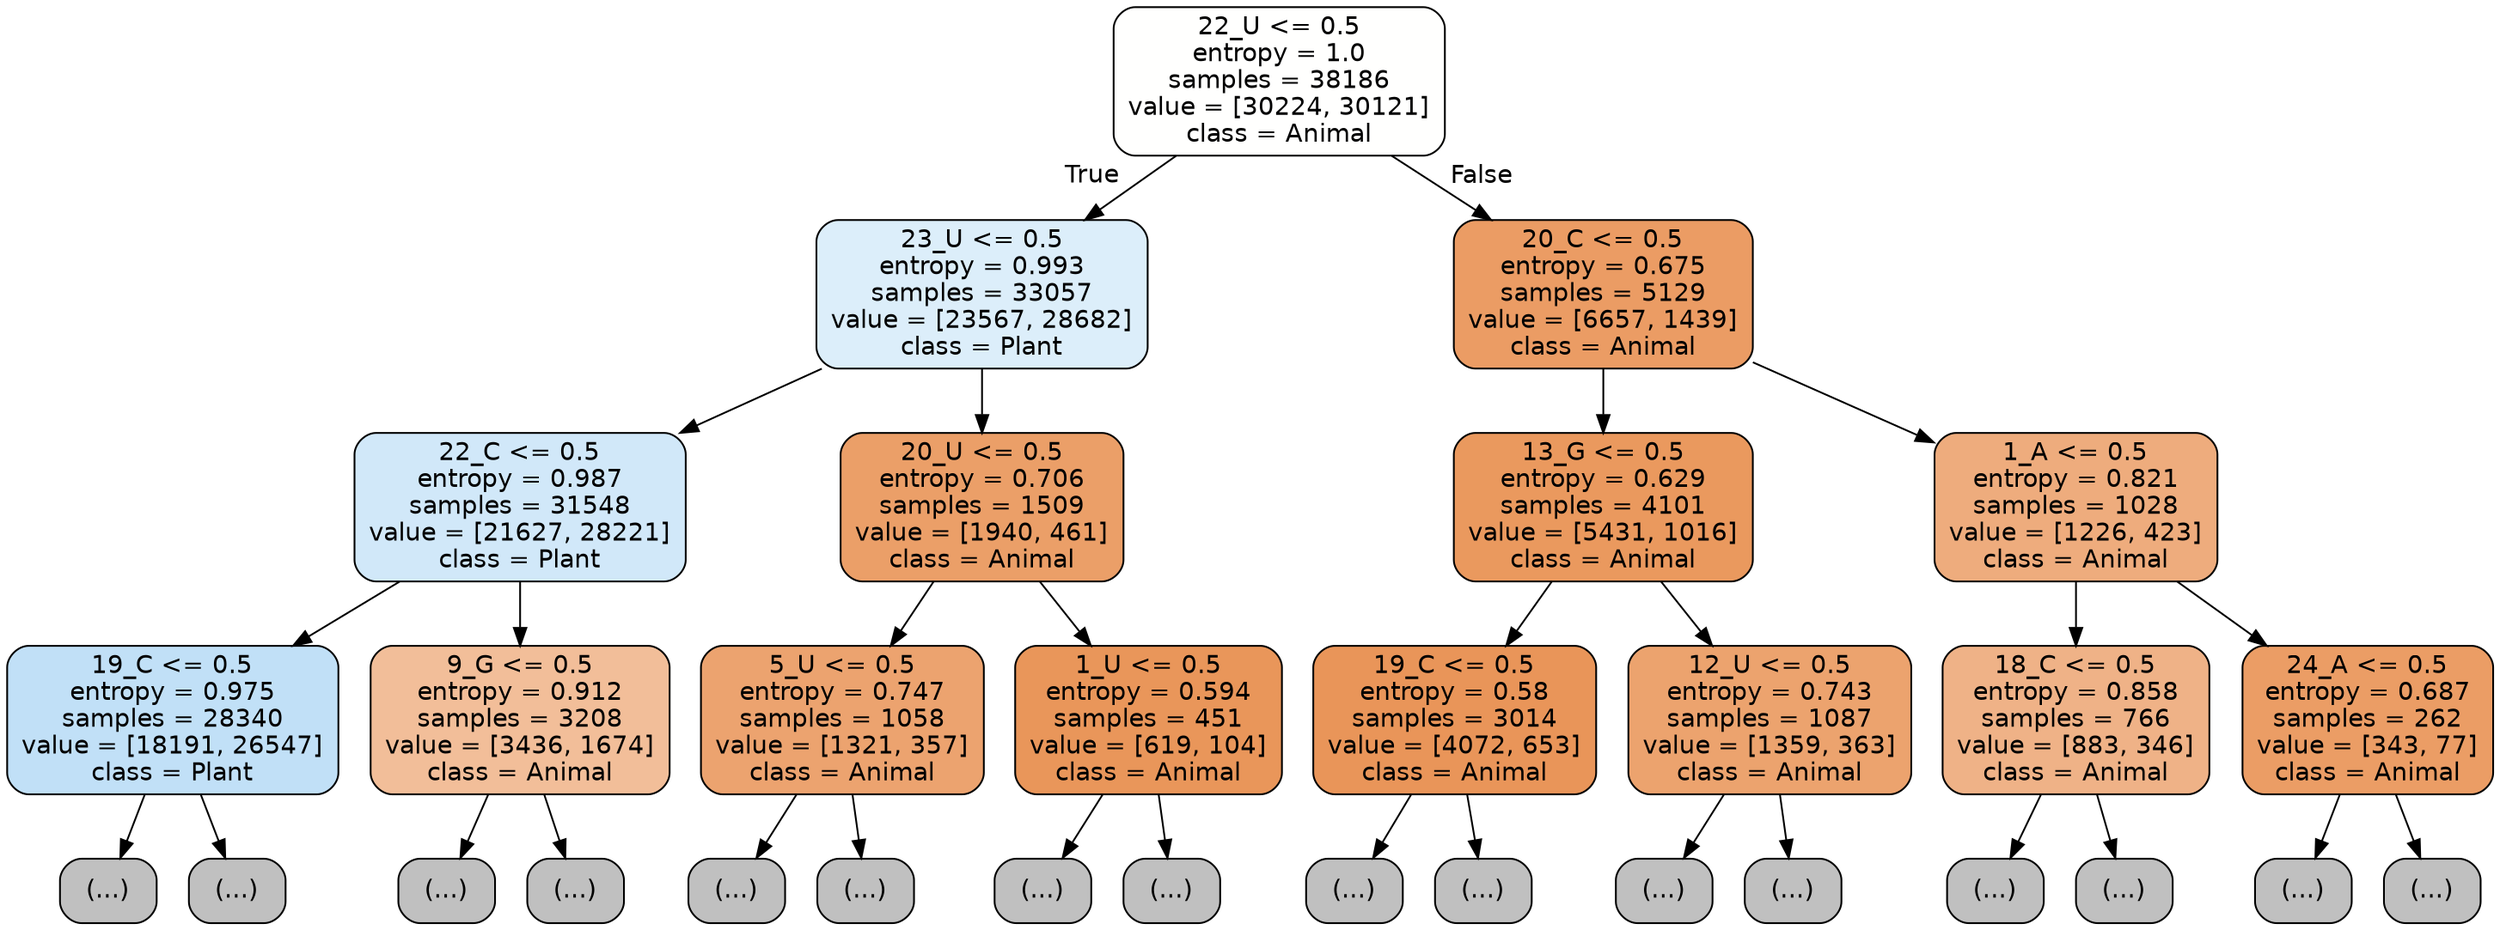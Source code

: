 digraph Tree {
node [shape=box, style="filled, rounded", color="black", fontname="helvetica"] ;
edge [fontname="helvetica"] ;
0 [label="22_U <= 0.5\nentropy = 1.0\nsamples = 38186\nvalue = [30224, 30121]\nclass = Animal", fillcolor="#fffffe"] ;
1 [label="23_U <= 0.5\nentropy = 0.993\nsamples = 33057\nvalue = [23567, 28682]\nclass = Plant", fillcolor="#dceefa"] ;
0 -> 1 [labeldistance=2.5, labelangle=45, headlabel="True"] ;
2 [label="22_C <= 0.5\nentropy = 0.987\nsamples = 31548\nvalue = [21627, 28221]\nclass = Plant", fillcolor="#d1e8f9"] ;
1 -> 2 ;
3 [label="19_C <= 0.5\nentropy = 0.975\nsamples = 28340\nvalue = [18191, 26547]\nclass = Plant", fillcolor="#c1e0f7"] ;
2 -> 3 ;
4 [label="(...)", fillcolor="#C0C0C0"] ;
3 -> 4 ;
9419 [label="(...)", fillcolor="#C0C0C0"] ;
3 -> 9419 ;
12394 [label="9_G <= 0.5\nentropy = 0.912\nsamples = 3208\nvalue = [3436, 1674]\nclass = Animal", fillcolor="#f2be99"] ;
2 -> 12394 ;
12395 [label="(...)", fillcolor="#C0C0C0"] ;
12394 -> 12395 ;
13672 [label="(...)", fillcolor="#C0C0C0"] ;
12394 -> 13672 ;
14079 [label="20_U <= 0.5\nentropy = 0.706\nsamples = 1509\nvalue = [1940, 461]\nclass = Animal", fillcolor="#eb9f68"] ;
1 -> 14079 ;
14080 [label="5_U <= 0.5\nentropy = 0.747\nsamples = 1058\nvalue = [1321, 357]\nclass = Animal", fillcolor="#eca36f"] ;
14079 -> 14080 ;
14081 [label="(...)", fillcolor="#C0C0C0"] ;
14080 -> 14081 ;
14426 [label="(...)", fillcolor="#C0C0C0"] ;
14080 -> 14426 ;
14507 [label="1_U <= 0.5\nentropy = 0.594\nsamples = 451\nvalue = [619, 104]\nclass = Animal", fillcolor="#e9965a"] ;
14079 -> 14507 ;
14508 [label="(...)", fillcolor="#C0C0C0"] ;
14507 -> 14508 ;
14629 [label="(...)", fillcolor="#C0C0C0"] ;
14507 -> 14629 ;
14682 [label="20_C <= 0.5\nentropy = 0.675\nsamples = 5129\nvalue = [6657, 1439]\nclass = Animal", fillcolor="#eb9c64"] ;
0 -> 14682 [labeldistance=2.5, labelangle=-45, headlabel="False"] ;
14683 [label="13_G <= 0.5\nentropy = 0.629\nsamples = 4101\nvalue = [5431, 1016]\nclass = Animal", fillcolor="#ea995e"] ;
14682 -> 14683 ;
14684 [label="19_C <= 0.5\nentropy = 0.58\nsamples = 3014\nvalue = [4072, 653]\nclass = Animal", fillcolor="#e99559"] ;
14683 -> 14684 ;
14685 [label="(...)", fillcolor="#C0C0C0"] ;
14684 -> 14685 ;
15374 [label="(...)", fillcolor="#C0C0C0"] ;
14684 -> 15374 ;
15711 [label="12_U <= 0.5\nentropy = 0.743\nsamples = 1087\nvalue = [1359, 363]\nclass = Animal", fillcolor="#eca36e"] ;
14683 -> 15711 ;
15712 [label="(...)", fillcolor="#C0C0C0"] ;
15711 -> 15712 ;
15969 [label="(...)", fillcolor="#C0C0C0"] ;
15711 -> 15969 ;
16110 [label="1_A <= 0.5\nentropy = 0.821\nsamples = 1028\nvalue = [1226, 423]\nclass = Animal", fillcolor="#eeac7d"] ;
14682 -> 16110 ;
16111 [label="18_C <= 0.5\nentropy = 0.858\nsamples = 766\nvalue = [883, 346]\nclass = Animal", fillcolor="#efb287"] ;
16110 -> 16111 ;
16112 [label="(...)", fillcolor="#C0C0C0"] ;
16111 -> 16112 ;
16393 [label="(...)", fillcolor="#C0C0C0"] ;
16111 -> 16393 ;
16478 [label="24_A <= 0.5\nentropy = 0.687\nsamples = 262\nvalue = [343, 77]\nclass = Animal", fillcolor="#eb9d65"] ;
16110 -> 16478 ;
16479 [label="(...)", fillcolor="#C0C0C0"] ;
16478 -> 16479 ;
16576 [label="(...)", fillcolor="#C0C0C0"] ;
16478 -> 16576 ;
}